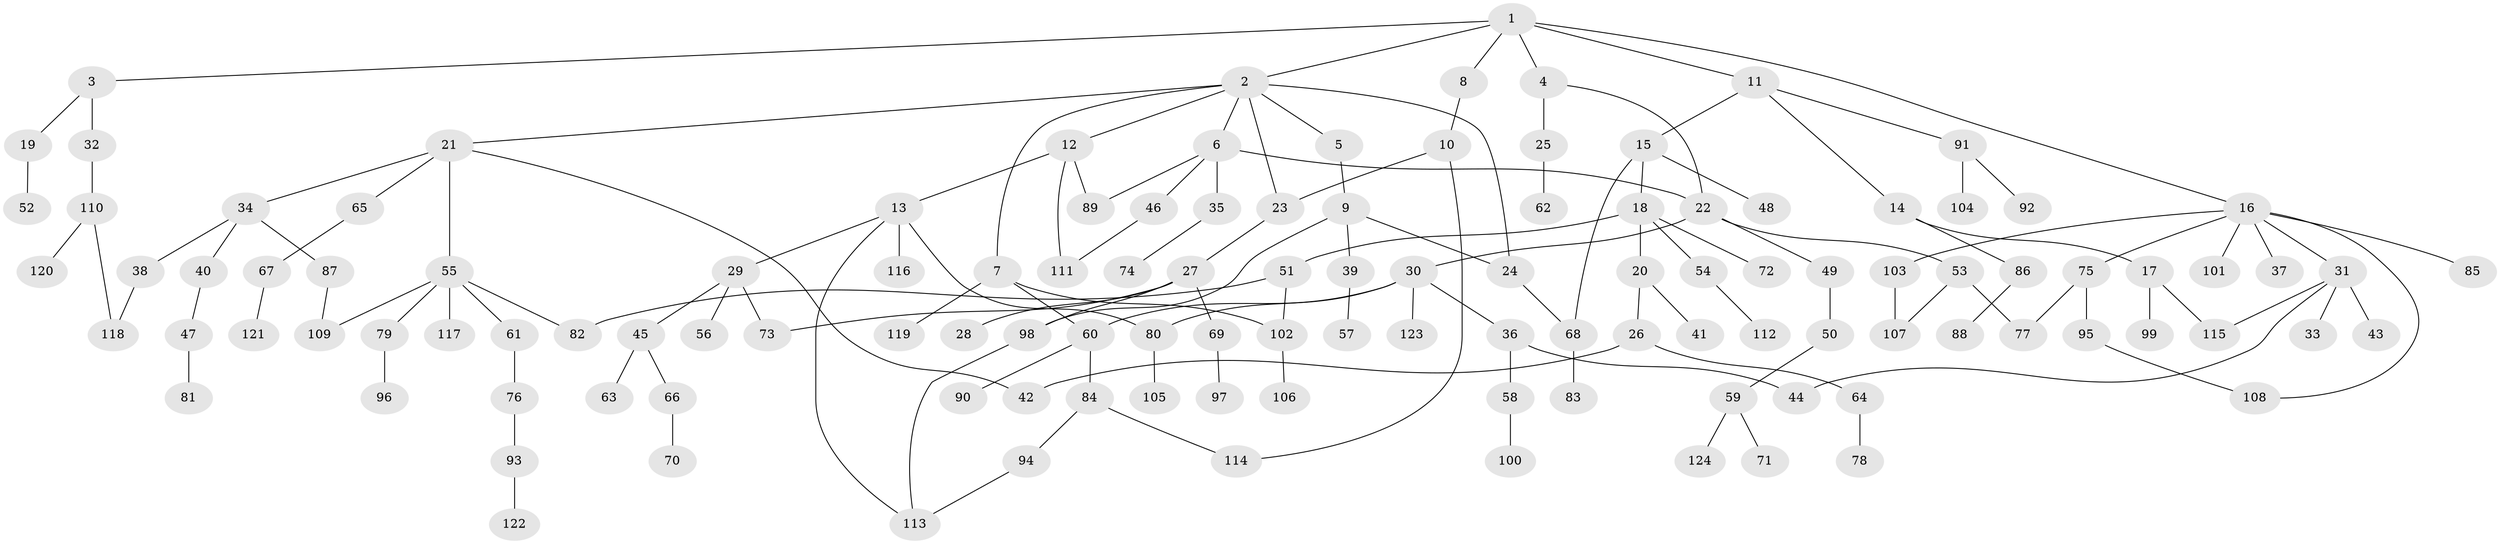 // Generated by graph-tools (version 1.1) at 2025/13/03/09/25 04:13:28]
// undirected, 124 vertices, 146 edges
graph export_dot {
graph [start="1"]
  node [color=gray90,style=filled];
  1;
  2;
  3;
  4;
  5;
  6;
  7;
  8;
  9;
  10;
  11;
  12;
  13;
  14;
  15;
  16;
  17;
  18;
  19;
  20;
  21;
  22;
  23;
  24;
  25;
  26;
  27;
  28;
  29;
  30;
  31;
  32;
  33;
  34;
  35;
  36;
  37;
  38;
  39;
  40;
  41;
  42;
  43;
  44;
  45;
  46;
  47;
  48;
  49;
  50;
  51;
  52;
  53;
  54;
  55;
  56;
  57;
  58;
  59;
  60;
  61;
  62;
  63;
  64;
  65;
  66;
  67;
  68;
  69;
  70;
  71;
  72;
  73;
  74;
  75;
  76;
  77;
  78;
  79;
  80;
  81;
  82;
  83;
  84;
  85;
  86;
  87;
  88;
  89;
  90;
  91;
  92;
  93;
  94;
  95;
  96;
  97;
  98;
  99;
  100;
  101;
  102;
  103;
  104;
  105;
  106;
  107;
  108;
  109;
  110;
  111;
  112;
  113;
  114;
  115;
  116;
  117;
  118;
  119;
  120;
  121;
  122;
  123;
  124;
  1 -- 2;
  1 -- 3;
  1 -- 4;
  1 -- 8;
  1 -- 11;
  1 -- 16;
  2 -- 5;
  2 -- 6;
  2 -- 7;
  2 -- 12;
  2 -- 21;
  2 -- 24;
  2 -- 23;
  3 -- 19;
  3 -- 32;
  4 -- 22;
  4 -- 25;
  5 -- 9;
  6 -- 35;
  6 -- 46;
  6 -- 89;
  6 -- 22;
  7 -- 119;
  7 -- 102;
  7 -- 60;
  8 -- 10;
  9 -- 39;
  9 -- 24;
  9 -- 98;
  10 -- 23;
  10 -- 114;
  11 -- 14;
  11 -- 15;
  11 -- 91;
  12 -- 13;
  12 -- 89;
  12 -- 111;
  13 -- 29;
  13 -- 116;
  13 -- 80;
  13 -- 113;
  14 -- 17;
  14 -- 86;
  15 -- 18;
  15 -- 48;
  15 -- 68;
  16 -- 31;
  16 -- 37;
  16 -- 75;
  16 -- 85;
  16 -- 101;
  16 -- 103;
  16 -- 108;
  17 -- 99;
  17 -- 115;
  18 -- 20;
  18 -- 51;
  18 -- 54;
  18 -- 72;
  19 -- 52;
  20 -- 26;
  20 -- 41;
  21 -- 34;
  21 -- 42;
  21 -- 55;
  21 -- 65;
  22 -- 30;
  22 -- 49;
  22 -- 53;
  23 -- 27;
  24 -- 68;
  25 -- 62;
  26 -- 64;
  26 -- 42;
  27 -- 28;
  27 -- 69;
  27 -- 98;
  27 -- 73;
  29 -- 45;
  29 -- 56;
  29 -- 73;
  30 -- 36;
  30 -- 60;
  30 -- 80;
  30 -- 123;
  31 -- 33;
  31 -- 43;
  31 -- 44;
  31 -- 115;
  32 -- 110;
  34 -- 38;
  34 -- 40;
  34 -- 87;
  35 -- 74;
  36 -- 58;
  36 -- 44;
  38 -- 118;
  39 -- 57;
  40 -- 47;
  45 -- 63;
  45 -- 66;
  46 -- 111;
  47 -- 81;
  49 -- 50;
  50 -- 59;
  51 -- 82;
  51 -- 102;
  53 -- 77;
  53 -- 107;
  54 -- 112;
  55 -- 61;
  55 -- 79;
  55 -- 117;
  55 -- 109;
  55 -- 82;
  58 -- 100;
  59 -- 71;
  59 -- 124;
  60 -- 84;
  60 -- 90;
  61 -- 76;
  64 -- 78;
  65 -- 67;
  66 -- 70;
  67 -- 121;
  68 -- 83;
  69 -- 97;
  75 -- 95;
  75 -- 77;
  76 -- 93;
  79 -- 96;
  80 -- 105;
  84 -- 94;
  84 -- 114;
  86 -- 88;
  87 -- 109;
  91 -- 92;
  91 -- 104;
  93 -- 122;
  94 -- 113;
  95 -- 108;
  98 -- 113;
  102 -- 106;
  103 -- 107;
  110 -- 120;
  110 -- 118;
}
